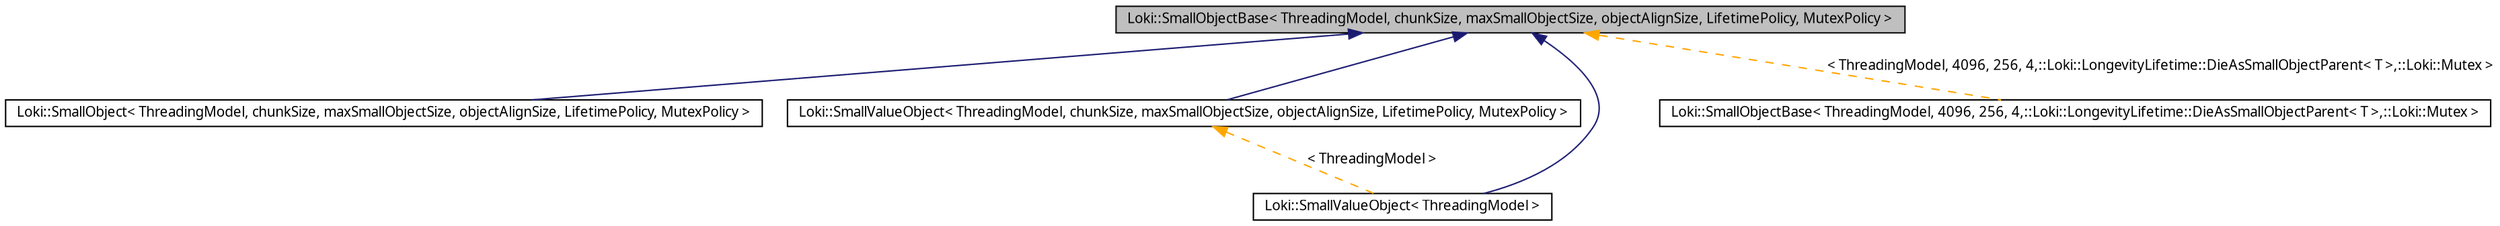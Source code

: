 digraph G
{
  bgcolor="transparent";
  edge [fontname="FreeSans.ttf",fontsize=10,labelfontname="FreeSans.ttf",labelfontsize=10];
  node [fontname="FreeSans.ttf",fontsize=10,shape=record];
  Node1 [label="Loki::SmallObjectBase\< ThreadingModel, chunkSize, maxSmallObjectSize, objectAlignSize, LifetimePolicy, MutexPolicy \>",height=0.2,width=0.4,color="black", fillcolor="grey75", style="filled" fontcolor="black"];
  Node1 -> Node2 [dir=back,color="midnightblue",fontsize=10,style="solid",fontname="FreeSans.ttf"];
  Node2 [label="Loki::SmallObject\< ThreadingModel, chunkSize, maxSmallObjectSize, objectAlignSize, LifetimePolicy, MutexPolicy \>",height=0.2,width=0.4,color="black",URL="$a00525.html"];
  Node1 -> Node3 [dir=back,color="midnightblue",fontsize=10,style="solid",fontname="FreeSans.ttf"];
  Node3 [label="Loki::SmallValueObject\< ThreadingModel, chunkSize, maxSmallObjectSize, objectAlignSize, LifetimePolicy, MutexPolicy \>",height=0.2,width=0.4,color="black",URL="$a00527.html"];
  Node3 -> Node4 [dir=back,color="orange",fontsize=10,style="dashed",label="\< ThreadingModel \>",fontname="FreeSans.ttf"];
  Node4 [label="Loki::SmallValueObject\< ThreadingModel \>",height=0.2,width=0.4,color="black",URL="$a00527.html"];
  Node1 -> Node4 [dir=back,color="midnightblue",fontsize=10,style="solid",fontname="FreeSans.ttf"];
  Node1 -> Node5 [dir=back,color="orange",fontsize=10,style="dashed",label="\< ThreadingModel, 4096, 256, 4,::Loki::LongevityLifetime::DieAsSmallObjectParent\< T \>,::Loki::Mutex \>",fontname="FreeSans.ttf"];
  Node5 [label="Loki::SmallObjectBase\< ThreadingModel, 4096, 256, 4,::Loki::LongevityLifetime::DieAsSmallObjectParent\< T \>,::Loki::Mutex \>",height=0.2,width=0.4,color="black",URL="$a00526.html"];
}
